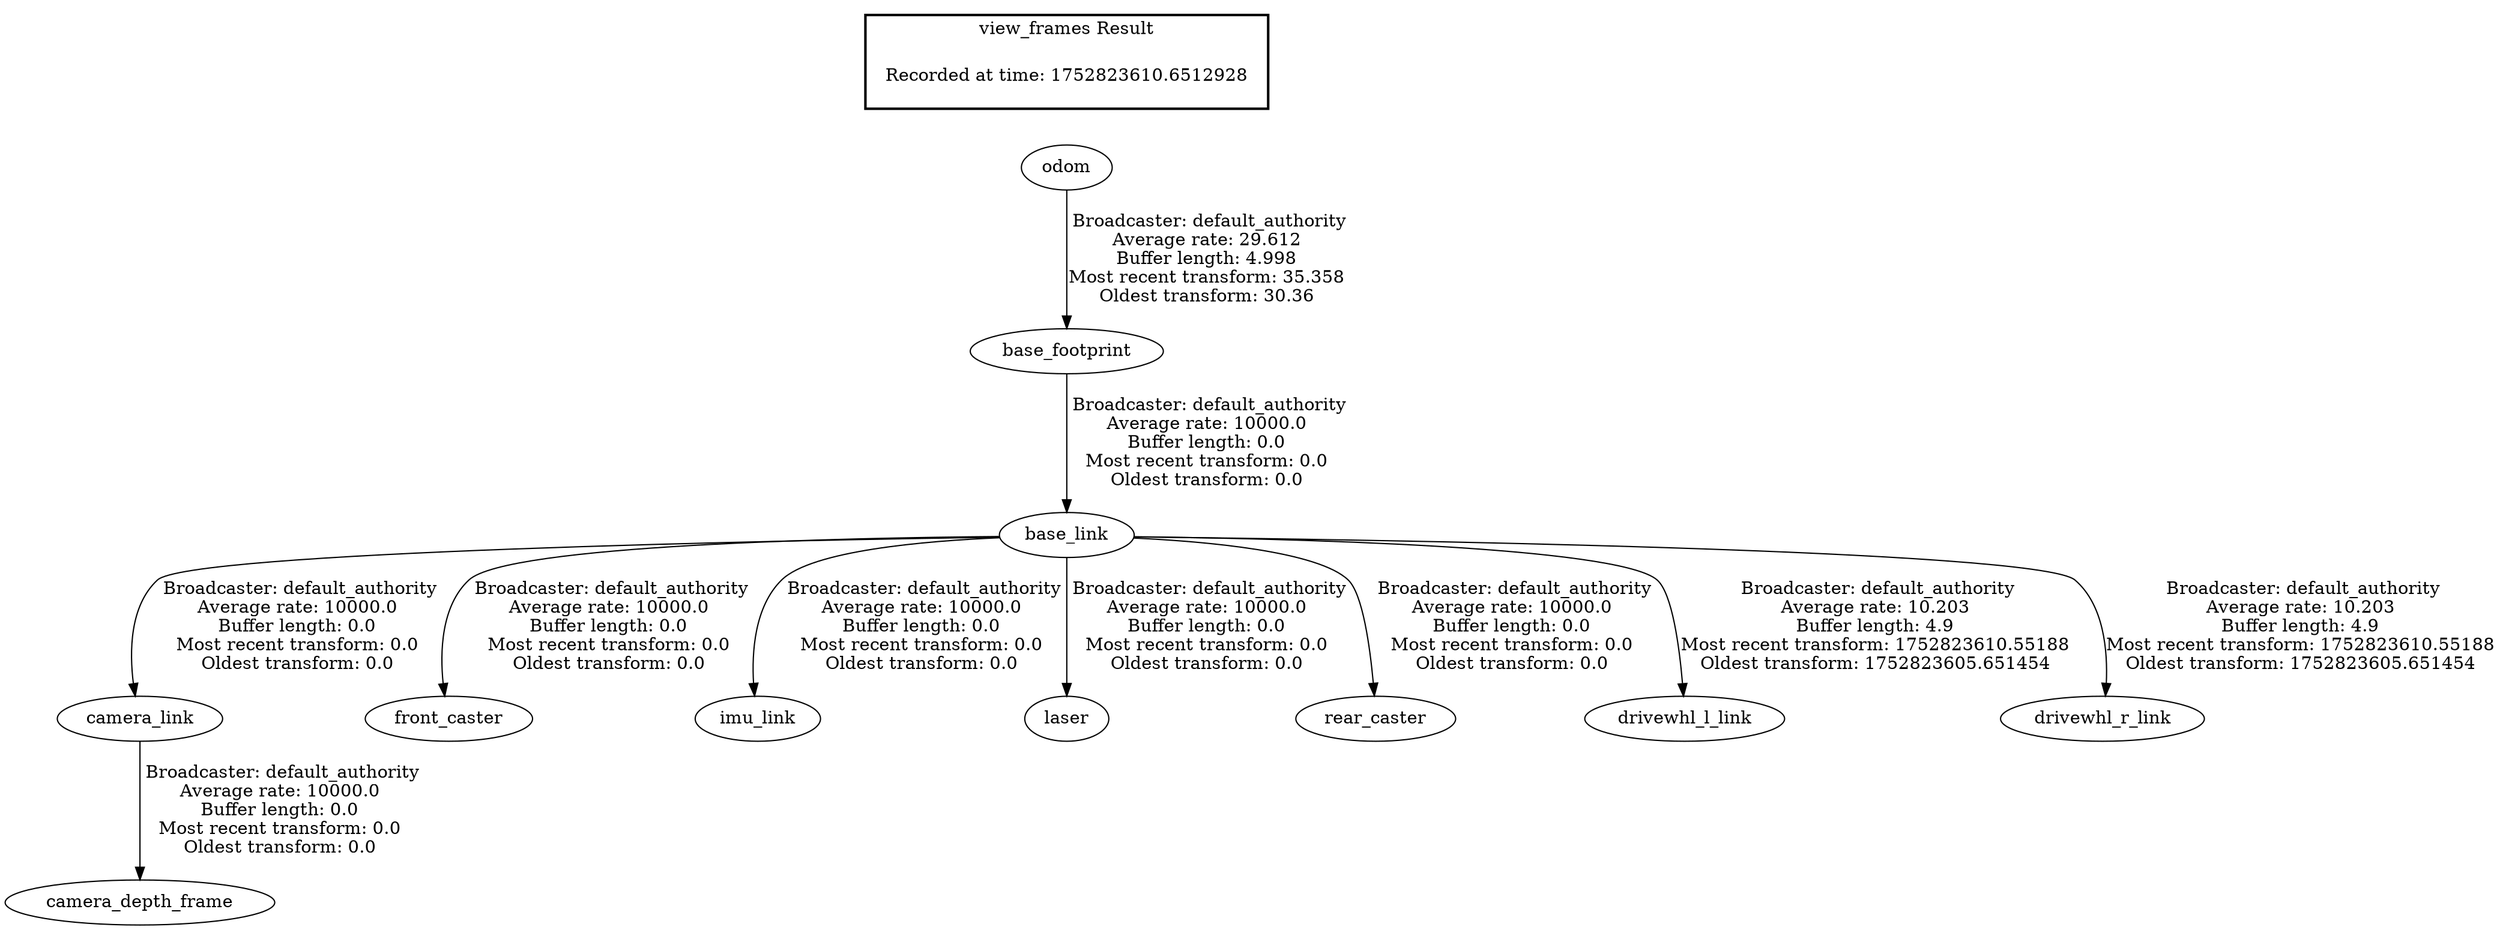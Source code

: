 digraph G {
"odom" -> "base_footprint"[label=" Broadcaster: default_authority\nAverage rate: 29.612\nBuffer length: 4.998\nMost recent transform: 35.358\nOldest transform: 30.36\n"];
"base_footprint" -> "base_link"[label=" Broadcaster: default_authority\nAverage rate: 10000.0\nBuffer length: 0.0\nMost recent transform: 0.0\nOldest transform: 0.0\n"];
"camera_link" -> "camera_depth_frame"[label=" Broadcaster: default_authority\nAverage rate: 10000.0\nBuffer length: 0.0\nMost recent transform: 0.0\nOldest transform: 0.0\n"];
"base_link" -> "camera_link"[label=" Broadcaster: default_authority\nAverage rate: 10000.0\nBuffer length: 0.0\nMost recent transform: 0.0\nOldest transform: 0.0\n"];
"base_link" -> "front_caster"[label=" Broadcaster: default_authority\nAverage rate: 10000.0\nBuffer length: 0.0\nMost recent transform: 0.0\nOldest transform: 0.0\n"];
"base_link" -> "imu_link"[label=" Broadcaster: default_authority\nAverage rate: 10000.0\nBuffer length: 0.0\nMost recent transform: 0.0\nOldest transform: 0.0\n"];
"base_link" -> "laser"[label=" Broadcaster: default_authority\nAverage rate: 10000.0\nBuffer length: 0.0\nMost recent transform: 0.0\nOldest transform: 0.0\n"];
"base_link" -> "rear_caster"[label=" Broadcaster: default_authority\nAverage rate: 10000.0\nBuffer length: 0.0\nMost recent transform: 0.0\nOldest transform: 0.0\n"];
"base_link" -> "drivewhl_l_link"[label=" Broadcaster: default_authority\nAverage rate: 10.203\nBuffer length: 4.9\nMost recent transform: 1752823610.55188\nOldest transform: 1752823605.651454\n"];
"base_link" -> "drivewhl_r_link"[label=" Broadcaster: default_authority\nAverage rate: 10.203\nBuffer length: 4.9\nMost recent transform: 1752823610.55188\nOldest transform: 1752823605.651454\n"];
edge [style=invis];
 subgraph cluster_legend { style=bold; color=black; label ="view_frames Result";
"Recorded at time: 1752823610.6512928"[ shape=plaintext ] ;
}->"odom";
}